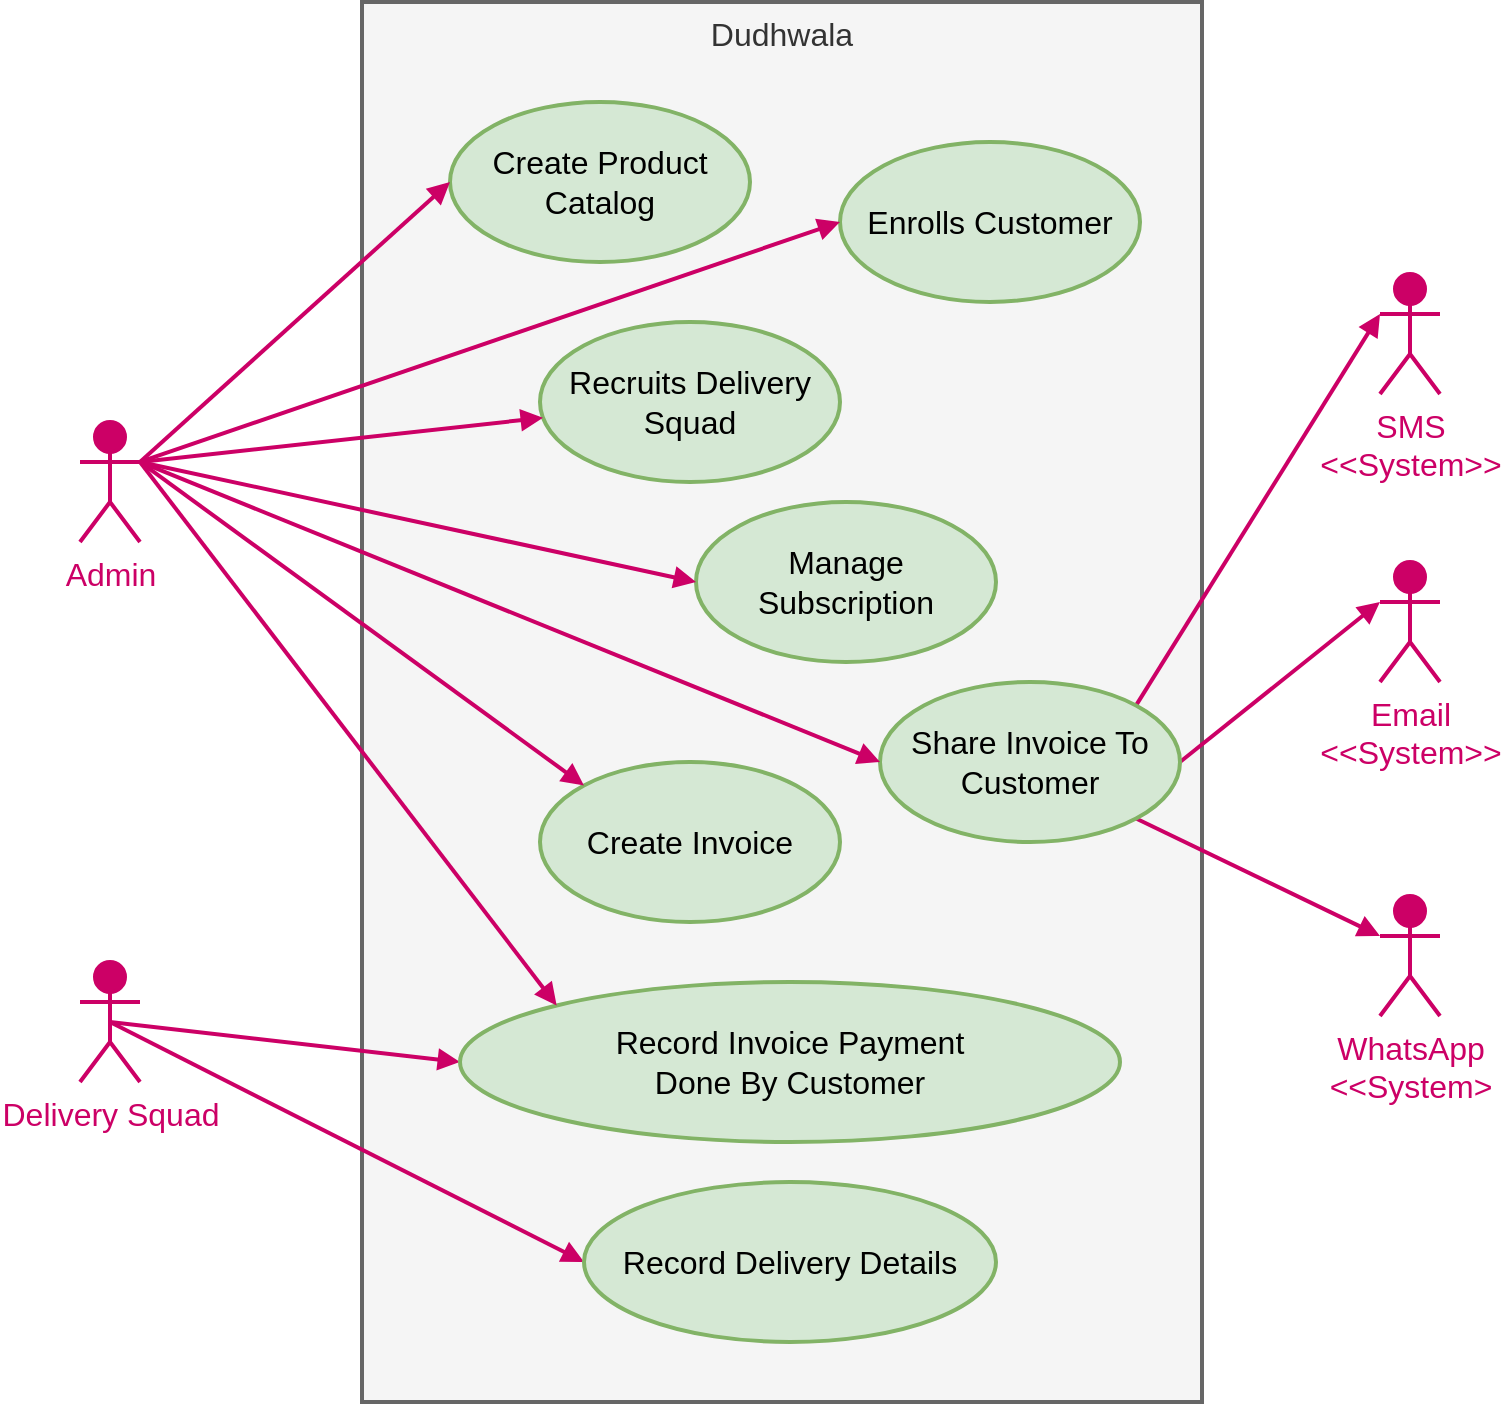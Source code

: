 <mxfile>
    <diagram id="R2lEEEUBdFMjLlhIrx00" name="Page-1">
        <mxGraphModel dx="173" dy="930" grid="1" gridSize="10" guides="1" tooltips="1" connect="1" arrows="1" fold="1" page="1" pageScale="1" pageWidth="850" pageHeight="1100" math="0" shadow="0" extFonts="Permanent Marker^https://fonts.googleapis.com/css?family=Permanent+Marker">
            <root>
                <mxCell id="0"/>
                <mxCell id="1" parent="0"/>
                <mxCell id="2" value="Admin" style="shape=umlActor;verticalLabelPosition=bottom;verticalAlign=top;html=1;outlineConnect=0;shadow=0;fillColor=#CC0066;strokeColor=#CC0066;fontSize=16;fontColor=#CC0066;strokeWidth=2;" parent="1" vertex="1">
                    <mxGeometry x="1120" y="250" width="30" height="60" as="geometry"/>
                </mxCell>
                <mxCell id="6" value="Dudhwala" style="rounded=0;whiteSpace=wrap;html=1;shadow=0;fontSize=16;fillColor=#f5f5f5;strokeColor=#666666;verticalAlign=top;fontColor=#333333;strokeWidth=2;" parent="1" vertex="1">
                    <mxGeometry x="1261" y="40" width="420" height="700" as="geometry"/>
                </mxCell>
                <mxCell id="7" value="Create Product Catalog" style="ellipse;whiteSpace=wrap;html=1;shadow=0;fontSize=16;fillColor=#d5e8d4;strokeColor=#82b366;strokeWidth=2;" parent="1" vertex="1">
                    <mxGeometry x="1305" y="90" width="150" height="80" as="geometry"/>
                </mxCell>
                <mxCell id="10" style="edgeStyle=none;html=1;exitX=1;exitY=0.333;exitDx=0;exitDy=0;exitPerimeter=0;fontSize=16;entryX=0;entryY=0.5;entryDx=0;entryDy=0;strokeColor=#CC0066;endArrow=block;endFill=1;strokeWidth=2;" parent="1" source="2" target="7" edge="1">
                    <mxGeometry relative="1" as="geometry"/>
                </mxCell>
                <mxCell id="11" value="Enrolls Customer" style="ellipse;whiteSpace=wrap;html=1;shadow=0;fontSize=16;fillColor=#d5e8d4;strokeColor=#82b366;strokeWidth=2;" parent="1" vertex="1">
                    <mxGeometry x="1500" y="110" width="150" height="80" as="geometry"/>
                </mxCell>
                <mxCell id="12" value="Recruits Delivery Squad" style="ellipse;whiteSpace=wrap;html=1;shadow=0;fontSize=16;fillColor=#d5e8d4;strokeColor=#82b366;strokeWidth=2;" parent="1" vertex="1">
                    <mxGeometry x="1350" y="200" width="150" height="80" as="geometry"/>
                </mxCell>
                <mxCell id="13" value="Create Invoice" style="ellipse;whiteSpace=wrap;html=1;shadow=0;fontSize=16;fillColor=#d5e8d4;strokeColor=#82b366;strokeWidth=2;" parent="1" vertex="1">
                    <mxGeometry x="1350" y="420" width="150" height="80" as="geometry"/>
                </mxCell>
                <mxCell id="19" style="edgeStyle=none;html=1;entryX=0;entryY=0.5;entryDx=0;entryDy=0;fontSize=16;fillColor=#f8cecc;strokeColor=#CC0066;endArrow=block;endFill=1;strokeWidth=2;exitX=1;exitY=0.333;exitDx=0;exitDy=0;exitPerimeter=0;" parent="1" target="11" edge="1" source="2">
                    <mxGeometry relative="1" as="geometry">
                        <mxPoint x="1160" y="270" as="sourcePoint"/>
                    </mxGeometry>
                </mxCell>
                <mxCell id="21" style="edgeStyle=none;html=1;exitX=1;exitY=0.333;exitDx=0;exitDy=0;exitPerimeter=0;fontSize=16;strokeColor=#CC0066;endArrow=block;endFill=1;strokeWidth=2;" parent="1" source="2" target="12" edge="1">
                    <mxGeometry relative="1" as="geometry"/>
                </mxCell>
                <mxCell id="23" style="edgeStyle=none;html=1;exitX=1;exitY=0.333;exitDx=0;exitDy=0;exitPerimeter=0;entryX=0;entryY=0;entryDx=0;entryDy=0;fontSize=16;strokeColor=#CC0066;endArrow=block;endFill=1;strokeWidth=2;" parent="1" source="2" target="13" edge="1">
                    <mxGeometry relative="1" as="geometry"/>
                </mxCell>
                <mxCell id="26" style="edgeStyle=none;html=1;exitX=0.5;exitY=0.5;exitDx=0;exitDy=0;exitPerimeter=0;fontSize=16;entryX=0;entryY=0.5;entryDx=0;entryDy=0;strokeColor=#CC0066;endArrow=block;endFill=1;strokeWidth=2;" parent="1" source="24" target="25" edge="1">
                    <mxGeometry relative="1" as="geometry"/>
                </mxCell>
                <mxCell id="31" style="edgeStyle=none;html=1;exitX=0.5;exitY=0.5;exitDx=0;exitDy=0;exitPerimeter=0;entryX=0;entryY=0.5;entryDx=0;entryDy=0;fontSize=16;strokeColor=#CC0066;endArrow=block;endFill=1;strokeWidth=2;" parent="1" source="24" target="28" edge="1">
                    <mxGeometry relative="1" as="geometry"/>
                </mxCell>
                <mxCell id="24" value="Delivery Squad" style="shape=umlActor;verticalLabelPosition=bottom;verticalAlign=top;html=1;outlineConnect=0;shadow=0;fillColor=#CC0066;strokeColor=#CC0066;fontSize=16;fontColor=#CC0066;strokeWidth=2;" parent="1" vertex="1">
                    <mxGeometry x="1120" y="520" width="30" height="60" as="geometry"/>
                </mxCell>
                <mxCell id="25" value="Record Delivery Details" style="ellipse;whiteSpace=wrap;html=1;shadow=0;fontSize=16;fillColor=#d5e8d4;strokeColor=#82b366;strokeWidth=2;" parent="1" vertex="1">
                    <mxGeometry x="1372" y="630" width="206" height="80" as="geometry"/>
                </mxCell>
                <mxCell id="28" value="Record Invoice Payment &lt;br&gt;Done By Customer" style="ellipse;whiteSpace=wrap;html=1;shadow=0;fontSize=16;fillColor=#d5e8d4;strokeColor=#82b366;strokeWidth=2;" parent="1" vertex="1">
                    <mxGeometry x="1310" y="530" width="330" height="80" as="geometry"/>
                </mxCell>
                <mxCell id="30" style="edgeStyle=none;html=1;exitX=1;exitY=0.333;exitDx=0;exitDy=0;exitPerimeter=0;entryX=0;entryY=0;entryDx=0;entryDy=0;fontSize=16;strokeColor=#CC0066;endArrow=block;endFill=1;strokeWidth=2;" parent="1" source="2" target="28" edge="1">
                    <mxGeometry relative="1" as="geometry"/>
                </mxCell>
                <mxCell id="43" style="edgeStyle=none;html=1;exitX=1;exitY=0;exitDx=0;exitDy=0;entryX=0;entryY=0.333;entryDx=0;entryDy=0;entryPerimeter=0;fontSize=16;strokeColor=#CC0066;endArrow=block;endFill=1;strokeWidth=2;" parent="1" source="32" target="34" edge="1">
                    <mxGeometry relative="1" as="geometry"/>
                </mxCell>
                <mxCell id="45" style="edgeStyle=none;html=1;exitX=1;exitY=0.5;exitDx=0;exitDy=0;fontSize=16;strokeColor=#CC0066;endArrow=block;endFill=1;strokeWidth=2;entryX=0;entryY=0.333;entryDx=0;entryDy=0;entryPerimeter=0;" parent="1" source="32" target="36" edge="1">
                    <mxGeometry relative="1" as="geometry"/>
                </mxCell>
                <mxCell id="46" style="edgeStyle=none;html=1;exitX=1;exitY=1;exitDx=0;exitDy=0;entryX=0;entryY=0.333;entryDx=0;entryDy=0;entryPerimeter=0;fontSize=16;strokeColor=#CC0066;endArrow=block;endFill=1;strokeWidth=2;" parent="1" source="32" target="35" edge="1">
                    <mxGeometry relative="1" as="geometry"/>
                </mxCell>
                <mxCell id="32" value="Share Invoice To Customer" style="ellipse;whiteSpace=wrap;html=1;shadow=0;fontSize=16;fillColor=#d5e8d4;strokeColor=#82b366;strokeWidth=2;" parent="1" vertex="1">
                    <mxGeometry x="1520" y="380" width="150" height="80" as="geometry"/>
                </mxCell>
                <mxCell id="33" style="edgeStyle=none;html=1;exitX=1;exitY=0.333;exitDx=0;exitDy=0;exitPerimeter=0;entryX=0;entryY=0.5;entryDx=0;entryDy=0;fontSize=16;strokeColor=#CC0066;endArrow=block;endFill=1;strokeWidth=2;" parent="1" source="2" target="32" edge="1">
                    <mxGeometry relative="1" as="geometry"/>
                </mxCell>
                <mxCell id="34" value="SMS&lt;br&gt;&amp;lt;&amp;lt;System&amp;gt;&amp;gt;" style="shape=umlActor;verticalLabelPosition=bottom;verticalAlign=top;html=1;outlineConnect=0;shadow=0;fillColor=#CC0066;strokeColor=#CC0066;fontSize=16;fontColor=#CC0066;strokeWidth=2;" parent="1" vertex="1">
                    <mxGeometry x="1770" y="176" width="30" height="60" as="geometry"/>
                </mxCell>
                <mxCell id="35" value="WhatsApp&lt;br&gt;&amp;lt;&amp;lt;System&amp;gt;" style="shape=umlActor;verticalLabelPosition=bottom;verticalAlign=top;html=1;outlineConnect=0;shadow=0;fillColor=#CC0066;strokeColor=#CC0066;fontSize=16;fontColor=#CC0066;strokeWidth=2;" parent="1" vertex="1">
                    <mxGeometry x="1770" y="487" width="30" height="60" as="geometry"/>
                </mxCell>
                <mxCell id="36" value="Email&lt;br&gt;&amp;lt;&amp;lt;System&amp;gt;&amp;gt;" style="shape=umlActor;verticalLabelPosition=bottom;verticalAlign=top;html=1;outlineConnect=0;shadow=0;fillColor=#CC0066;strokeColor=#CC0066;fontSize=16;fontColor=#CC0066;strokeWidth=2;" parent="1" vertex="1">
                    <mxGeometry x="1770" y="320" width="30" height="60" as="geometry"/>
                </mxCell>
                <mxCell id="47" value="Manage Subscription" style="ellipse;whiteSpace=wrap;html=1;shadow=0;fontSize=16;fillColor=#d5e8d4;strokeColor=#82b366;strokeWidth=2;" vertex="1" parent="1">
                    <mxGeometry x="1428" y="290" width="150" height="80" as="geometry"/>
                </mxCell>
                <mxCell id="48" style="edgeStyle=none;html=1;exitX=1;exitY=0.333;exitDx=0;exitDy=0;exitPerimeter=0;fontSize=16;strokeColor=#CC0066;endArrow=block;endFill=1;strokeWidth=2;entryX=0;entryY=0.5;entryDx=0;entryDy=0;" edge="1" parent="1" source="2" target="47">
                    <mxGeometry relative="1" as="geometry">
                        <mxPoint x="1160" y="280" as="sourcePoint"/>
                        <mxPoint x="1361.521" y="258.016" as="targetPoint"/>
                    </mxGeometry>
                </mxCell>
            </root>
        </mxGraphModel>
    </diagram>
</mxfile>